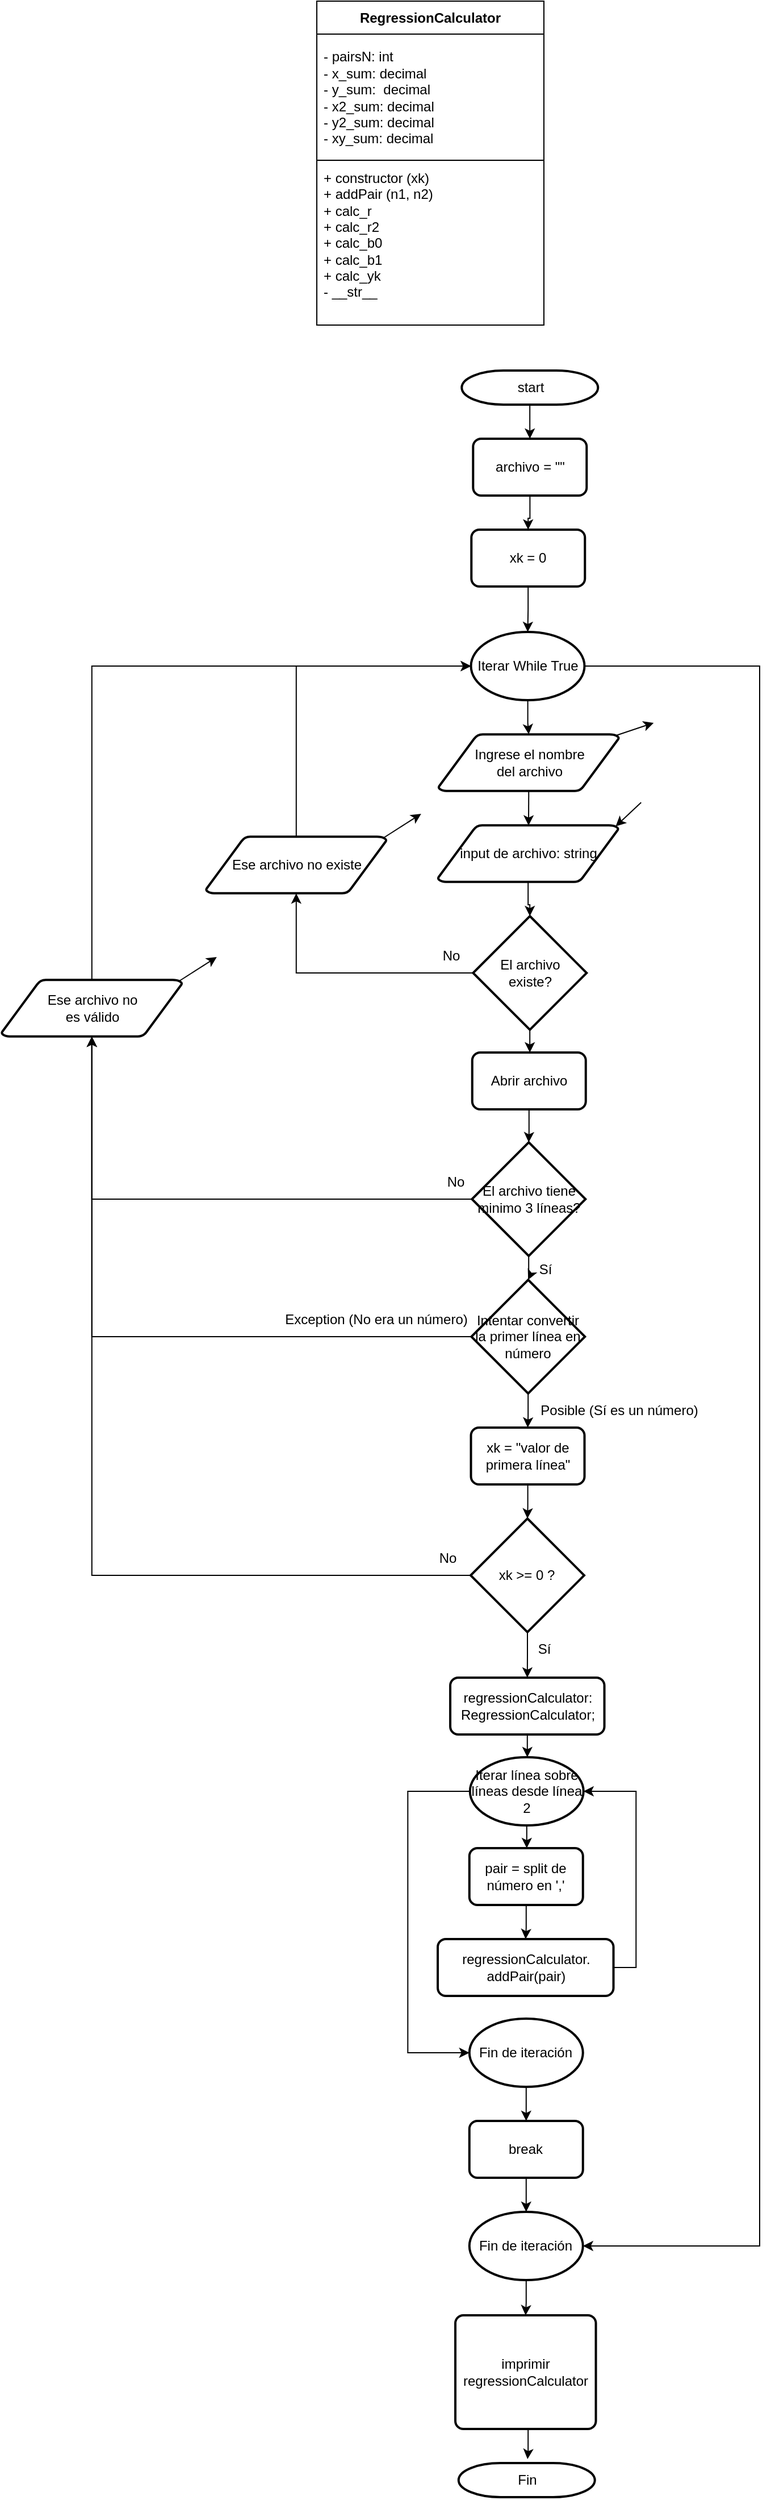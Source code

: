 <mxfile version="23.1.5" type="device">
  <diagram id="6a731a19-8d31-9384-78a2-239565b7b9f0" name="Page-1">
    <mxGraphModel dx="1298" dy="2380" grid="1" gridSize="10" guides="1" tooltips="1" connect="1" arrows="1" fold="1" page="1" pageScale="1" pageWidth="1169" pageHeight="827" background="none" math="0" shadow="0">
      <root>
        <mxCell id="0" />
        <mxCell id="1" parent="0" />
        <mxCell id="apGgGuScn9nJ9U6TqMUw-43" style="edgeStyle=orthogonalEdgeStyle;rounded=0;orthogonalLoop=1;jettySize=auto;html=1;entryX=0.5;entryY=0;entryDx=0;entryDy=0;" edge="1" parent="1" source="2" target="apGgGuScn9nJ9U6TqMUw-42">
          <mxGeometry relative="1" as="geometry" />
        </mxCell>
        <mxCell id="2" value="start" style="shape=mxgraph.flowchart.terminator;strokeWidth=2;gradientColor=none;gradientDirection=north;fontStyle=0;html=1;" parent="1" vertex="1">
          <mxGeometry x="627.64" y="-330" width="120" height="30" as="geometry" />
        </mxCell>
        <mxCell id="6aOQOSMeuXDyIqVFKzbu-55" style="rounded=0;orthogonalLoop=1;jettySize=auto;html=1;exitX=0.985;exitY=0.02;exitDx=0;exitDy=0;exitPerimeter=0;" parent="1" source="3" edge="1">
          <mxGeometry relative="1" as="geometry">
            <mxPoint x="796.64" y="-20" as="targetPoint" />
          </mxGeometry>
        </mxCell>
        <mxCell id="3" value="Ingrese el nombre&lt;br&gt;del archivo" style="shape=mxgraph.flowchart.data;strokeWidth=2;gradientColor=none;gradientDirection=north;fontStyle=0;html=1;" parent="1" vertex="1">
          <mxGeometry x="607.14" y="-10" width="159" height="50" as="geometry" />
        </mxCell>
        <mxCell id="6aOQOSMeuXDyIqVFKzbu-58" style="edgeStyle=orthogonalEdgeStyle;rounded=0;orthogonalLoop=1;jettySize=auto;html=1;exitX=0.5;exitY=1;exitDx=0;exitDy=0;exitPerimeter=0;entryX=0.595;entryY=0.006;entryDx=0;entryDy=0;entryPerimeter=0;" parent="1" source="3" edge="1">
          <mxGeometry relative="1" as="geometry">
            <mxPoint x="686.495" y="70.3" as="targetPoint" />
          </mxGeometry>
        </mxCell>
        <mxCell id="6aOQOSMeuXDyIqVFKzbu-62" style="edgeStyle=orthogonalEdgeStyle;rounded=0;orthogonalLoop=1;jettySize=auto;html=1;exitX=0;exitY=0.5;exitDx=0;exitDy=0;exitPerimeter=0;entryX=0.5;entryY=1;entryDx=0;entryDy=0;entryPerimeter=0;" parent="1" source="6aOQOSMeuXDyIqVFKzbu-60" target="6aOQOSMeuXDyIqVFKzbu-66" edge="1">
          <mxGeometry relative="1" as="geometry">
            <Array as="points">
              <mxPoint x="481.64" y="200" />
            </Array>
          </mxGeometry>
        </mxCell>
        <mxCell id="apGgGuScn9nJ9U6TqMUw-15" style="edgeStyle=orthogonalEdgeStyle;rounded=0;orthogonalLoop=1;jettySize=auto;html=1;entryX=0.5;entryY=0;entryDx=0;entryDy=0;" edge="1" parent="1" source="6aOQOSMeuXDyIqVFKzbu-60" target="apGgGuScn9nJ9U6TqMUw-14">
          <mxGeometry relative="1" as="geometry" />
        </mxCell>
        <mxCell id="6aOQOSMeuXDyIqVFKzbu-60" value="El archivo&lt;br&gt;existe?" style="strokeWidth=2;html=1;shape=mxgraph.flowchart.decision;whiteSpace=wrap;" parent="1" vertex="1">
          <mxGeometry x="637.64" y="150" width="100" height="100" as="geometry" />
        </mxCell>
        <mxCell id="6aOQOSMeuXDyIqVFKzbu-63" value="No" style="text;html=1;align=center;verticalAlign=middle;resizable=0;points=[];autosize=1;strokeColor=none;fillColor=none;" parent="1" vertex="1">
          <mxGeometry x="597.64" y="170" width="40" height="30" as="geometry" />
        </mxCell>
        <mxCell id="6aOQOSMeuXDyIqVFKzbu-65" style="rounded=0;orthogonalLoop=1;jettySize=auto;html=1;exitX=0.985;exitY=0.02;exitDx=0;exitDy=0;exitPerimeter=0;" parent="1" source="6aOQOSMeuXDyIqVFKzbu-66" edge="1">
          <mxGeometry relative="1" as="geometry">
            <mxPoint x="591.89" y="60" as="targetPoint" />
          </mxGeometry>
        </mxCell>
        <mxCell id="6aOQOSMeuXDyIqVFKzbu-66" value="Ese archivo no existe" style="shape=mxgraph.flowchart.data;strokeWidth=2;gradientColor=none;gradientDirection=north;fontStyle=0;html=1;" parent="1" vertex="1">
          <mxGeometry x="402.39" y="80" width="159" height="50" as="geometry" />
        </mxCell>
        <mxCell id="6aOQOSMeuXDyIqVFKzbu-67" style="edgeStyle=orthogonalEdgeStyle;rounded=0;orthogonalLoop=1;jettySize=auto;html=1;entryX=0;entryY=0.5;entryDx=0;entryDy=0;entryPerimeter=0;" parent="1" source="6aOQOSMeuXDyIqVFKzbu-66" target="apGgGuScn9nJ9U6TqMUw-52" edge="1">
          <mxGeometry relative="1" as="geometry">
            <Array as="points">
              <mxPoint x="482" y="-70" />
            </Array>
          </mxGeometry>
        </mxCell>
        <mxCell id="apGgGuScn9nJ9U6TqMUw-21" style="edgeStyle=orthogonalEdgeStyle;rounded=0;orthogonalLoop=1;jettySize=auto;html=1;entryX=0.5;entryY=0;entryDx=0;entryDy=0;" edge="1" parent="1" source="6aOQOSMeuXDyIqVFKzbu-72" target="apGgGuScn9nJ9U6TqMUw-20">
          <mxGeometry relative="1" as="geometry" />
        </mxCell>
        <mxCell id="6aOQOSMeuXDyIqVFKzbu-72" value="Iterar línea sobre líneas desde línea 2" style="strokeWidth=2;html=1;shape=mxgraph.flowchart.start_1;whiteSpace=wrap;" parent="1" vertex="1">
          <mxGeometry x="634.88" y="890" width="100" height="60" as="geometry" />
        </mxCell>
        <mxCell id="6aOQOSMeuXDyIqVFKzbu-80" value="Fin" style="shape=mxgraph.flowchart.terminator;strokeWidth=2;gradientColor=none;gradientDirection=north;fontStyle=0;html=1;" parent="1" vertex="1">
          <mxGeometry x="624.87" y="1511" width="120" height="30" as="geometry" />
        </mxCell>
        <mxCell id="apGgGuScn9nJ9U6TqMUw-29" style="edgeStyle=orthogonalEdgeStyle;rounded=0;orthogonalLoop=1;jettySize=auto;html=1;entryX=0.5;entryY=0;entryDx=0;entryDy=0;" edge="1" parent="1" source="apGgGuScn9nJ9U6TqMUw-57" target="xUnp9wt1SdXseQnLMGA2-91">
          <mxGeometry relative="1" as="geometry">
            <mxPoint x="685.39" y="1297" as="targetPoint" />
          </mxGeometry>
        </mxCell>
        <mxCell id="6aOQOSMeuXDyIqVFKzbu-122" value="Fin de iteración" style="strokeWidth=2;html=1;shape=mxgraph.flowchart.start_1;whiteSpace=wrap;" parent="1" vertex="1">
          <mxGeometry x="634.38" y="1120" width="100" height="60" as="geometry" />
        </mxCell>
        <mxCell id="xUnp9wt1SdXseQnLMGA2-10" value="" style="group" parent="1" vertex="1" connectable="0">
          <mxGeometry x="500" y="-650" width="200" height="360" as="geometry" />
        </mxCell>
        <mxCell id="xUnp9wt1SdXseQnLMGA2-9" value="+ constructor (xk)&lt;br&gt;+ addPair (n1, n2)&lt;br&gt;+ calc_r&lt;br&gt;+ calc_r2&lt;br&gt;&lt;div&gt;+ calc_b0&lt;/div&gt;&lt;div&gt;+ calc_b1&lt;/div&gt;&lt;div&gt;+ calc_yk&lt;/div&gt;&lt;div&gt;- __str__&lt;/div&gt;&lt;div&gt;&lt;br&gt;&lt;/div&gt;" style="text;html=1;strokeColor=default;fillColor=none;align=left;verticalAlign=middle;spacingLeft=4;spacingRight=4;overflow=hidden;rotatable=0;points=[[0,0.5],[1,0.5]];portConstraint=eastwest;whiteSpace=wrap;" parent="xUnp9wt1SdXseQnLMGA2-10" vertex="1">
          <mxGeometry y="135.06" width="200" height="144.94" as="geometry" />
        </mxCell>
        <mxCell id="xUnp9wt1SdXseQnLMGA2-3" value="RegressionCalculator" style="swimlane;fontStyle=1;align=center;verticalAlign=middle;childLayout=stackLayout;horizontal=1;startSize=29;horizontalStack=0;resizeParent=1;resizeParentMax=0;resizeLast=0;collapsible=0;marginBottom=0;html=1;whiteSpace=wrap;" parent="xUnp9wt1SdXseQnLMGA2-10" vertex="1">
          <mxGeometry y="-4.94" width="200" height="140" as="geometry" />
        </mxCell>
        <mxCell id="xUnp9wt1SdXseQnLMGA2-5" value="- pairsN: int&lt;br&gt;- x_sum: decimal&lt;br&gt;- y_sum:&amp;nbsp; decimal&lt;br&gt;- x2_sum: decimal&lt;br&gt;- y2_sum: decimal&lt;br&gt;- xy_sum: decimal" style="text;html=1;strokeColor=none;fillColor=none;align=left;verticalAlign=middle;spacingLeft=4;spacingRight=4;overflow=hidden;rotatable=0;points=[[0,0.5],[1,0.5]];portConstraint=eastwest;whiteSpace=wrap;" parent="xUnp9wt1SdXseQnLMGA2-3" vertex="1">
          <mxGeometry y="29" width="200" height="111" as="geometry" />
        </mxCell>
        <mxCell id="xUnp9wt1SdXseQnLMGA2-15" style="rounded=0;orthogonalLoop=1;jettySize=auto;html=1;exitX=0.985;exitY=0.02;exitDx=0;exitDy=0;exitPerimeter=0;endArrow=none;endFill=0;startArrow=classic;startFill=1;" parent="1" source="xUnp9wt1SdXseQnLMGA2-16" edge="1">
          <mxGeometry relative="1" as="geometry">
            <mxPoint x="785.64" y="50" as="targetPoint" />
          </mxGeometry>
        </mxCell>
        <mxCell id="xUnp9wt1SdXseQnLMGA2-16" value="input de archivo: string" style="shape=mxgraph.flowchart.data;strokeWidth=2;gradientColor=none;gradientDirection=north;fontStyle=0;html=1;" parent="1" vertex="1">
          <mxGeometry x="606.64" y="70" width="159" height="50" as="geometry" />
        </mxCell>
        <mxCell id="xUnp9wt1SdXseQnLMGA2-25" style="edgeStyle=orthogonalEdgeStyle;rounded=0;orthogonalLoop=1;jettySize=auto;html=1;entryX=0.5;entryY=0;entryDx=0;entryDy=0;entryPerimeter=0;" parent="1" source="xUnp9wt1SdXseQnLMGA2-16" target="6aOQOSMeuXDyIqVFKzbu-60" edge="1">
          <mxGeometry relative="1" as="geometry">
            <mxPoint x="686.9" y="150" as="targetPoint" />
          </mxGeometry>
        </mxCell>
        <mxCell id="xUnp9wt1SdXseQnLMGA2-46" value="regressionCalculator: RegressionCalculator;" style="rounded=1;whiteSpace=wrap;html=1;absoluteArcSize=1;arcSize=14;strokeWidth=2;" parent="1" vertex="1">
          <mxGeometry x="617.52" y="820" width="135.75" height="50" as="geometry" />
        </mxCell>
        <mxCell id="xUnp9wt1SdXseQnLMGA2-91" value="imprimir regressionCalculator" style="rounded=1;whiteSpace=wrap;html=1;absoluteArcSize=1;arcSize=14;strokeWidth=2;" parent="1" vertex="1">
          <mxGeometry x="622.01" y="1381" width="123.76" height="100" as="geometry" />
        </mxCell>
        <mxCell id="xUnp9wt1SdXseQnLMGA2-94" style="edgeStyle=orthogonalEdgeStyle;rounded=0;orthogonalLoop=1;jettySize=auto;html=1;entryX=0.506;entryY=-0.117;entryDx=0;entryDy=0;entryPerimeter=0;" parent="1" source="xUnp9wt1SdXseQnLMGA2-91" target="6aOQOSMeuXDyIqVFKzbu-80" edge="1">
          <mxGeometry relative="1" as="geometry">
            <Array as="points">
              <mxPoint x="686.11" y="1501" />
              <mxPoint x="686.11" y="1501" />
            </Array>
          </mxGeometry>
        </mxCell>
        <mxCell id="apGgGuScn9nJ9U6TqMUw-3" value="xk &amp;gt;= 0 ?" style="strokeWidth=2;html=1;shape=mxgraph.flowchart.decision;whiteSpace=wrap;" vertex="1" parent="1">
          <mxGeometry x="635.49" y="680" width="100" height="100" as="geometry" />
        </mxCell>
        <mxCell id="apGgGuScn9nJ9U6TqMUw-4" value="No" style="text;html=1;align=center;verticalAlign=middle;resizable=0;points=[];autosize=1;strokeColor=none;fillColor=none;" vertex="1" parent="1">
          <mxGeometry x="595.49" y="700" width="40" height="30" as="geometry" />
        </mxCell>
        <mxCell id="apGgGuScn9nJ9U6TqMUw-7" value="Sí" style="text;html=1;align=center;verticalAlign=middle;resizable=0;points=[];autosize=1;strokeColor=none;fillColor=none;" vertex="1" parent="1">
          <mxGeometry x="685" y="780" width="30" height="30" as="geometry" />
        </mxCell>
        <mxCell id="apGgGuScn9nJ9U6TqMUw-11" style="edgeStyle=orthogonalEdgeStyle;rounded=0;orthogonalLoop=1;jettySize=auto;html=1;entryX=0.5;entryY=1;entryDx=0;entryDy=0;entryPerimeter=0;" edge="1" parent="1" source="apGgGuScn9nJ9U6TqMUw-3" target="apGgGuScn9nJ9U6TqMUw-36">
          <mxGeometry relative="1" as="geometry">
            <mxPoint x="-140.5" y="256" as="targetPoint" />
          </mxGeometry>
        </mxCell>
        <mxCell id="apGgGuScn9nJ9U6TqMUw-14" value="Abrir archivo" style="rounded=1;whiteSpace=wrap;html=1;absoluteArcSize=1;arcSize=14;strokeWidth=2;" vertex="1" parent="1">
          <mxGeometry x="636.88" y="270" width="100" height="50" as="geometry" />
        </mxCell>
        <mxCell id="apGgGuScn9nJ9U6TqMUw-17" style="edgeStyle=orthogonalEdgeStyle;rounded=0;orthogonalLoop=1;jettySize=auto;html=1;entryX=0.5;entryY=0;entryDx=0;entryDy=0;" edge="1" parent="1" source="apGgGuScn9nJ9U6TqMUw-3" target="xUnp9wt1SdXseQnLMGA2-46">
          <mxGeometry relative="1" as="geometry">
            <mxPoint x="685.24" y="810" as="targetPoint" />
          </mxGeometry>
        </mxCell>
        <mxCell id="apGgGuScn9nJ9U6TqMUw-24" style="edgeStyle=orthogonalEdgeStyle;rounded=0;orthogonalLoop=1;jettySize=auto;html=1;entryX=0.5;entryY=0;entryDx=0;entryDy=0;" edge="1" parent="1" source="apGgGuScn9nJ9U6TqMUw-20" target="apGgGuScn9nJ9U6TqMUw-26">
          <mxGeometry relative="1" as="geometry">
            <mxPoint x="683.89" y="1040" as="targetPoint" />
          </mxGeometry>
        </mxCell>
        <mxCell id="apGgGuScn9nJ9U6TqMUw-20" value="pair = split de número en &#39;,&#39;" style="rounded=1;whiteSpace=wrap;html=1;absoluteArcSize=1;arcSize=14;strokeWidth=2;" vertex="1" parent="1">
          <mxGeometry x="634.38" y="970" width="100" height="50" as="geometry" />
        </mxCell>
        <mxCell id="apGgGuScn9nJ9U6TqMUw-26" value="regressionCalculator.&lt;br&gt;addPair(pair)" style="rounded=1;whiteSpace=wrap;html=1;absoluteArcSize=1;arcSize=14;strokeWidth=2;" vertex="1" parent="1">
          <mxGeometry x="606.52" y="1050" width="154.75" height="50" as="geometry" />
        </mxCell>
        <mxCell id="apGgGuScn9nJ9U6TqMUw-27" style="edgeStyle=orthogonalEdgeStyle;rounded=0;orthogonalLoop=1;jettySize=auto;html=1;entryX=1;entryY=0.5;entryDx=0;entryDy=0;entryPerimeter=0;" edge="1" parent="1" source="apGgGuScn9nJ9U6TqMUw-26" target="6aOQOSMeuXDyIqVFKzbu-72">
          <mxGeometry relative="1" as="geometry">
            <Array as="points">
              <mxPoint x="781.14" y="1075" />
              <mxPoint x="781.14" y="920" />
            </Array>
          </mxGeometry>
        </mxCell>
        <mxCell id="apGgGuScn9nJ9U6TqMUw-28" style="edgeStyle=orthogonalEdgeStyle;rounded=0;orthogonalLoop=1;jettySize=auto;html=1;entryX=0;entryY=0.5;entryDx=0;entryDy=0;entryPerimeter=0;" edge="1" parent="1" source="6aOQOSMeuXDyIqVFKzbu-72" target="6aOQOSMeuXDyIqVFKzbu-122">
          <mxGeometry relative="1" as="geometry">
            <Array as="points">
              <mxPoint x="580.14" y="920" />
              <mxPoint x="580.14" y="1150" />
            </Array>
          </mxGeometry>
        </mxCell>
        <mxCell id="apGgGuScn9nJ9U6TqMUw-30" value="El archivo tiene minimo 3 líneas?" style="strokeWidth=2;html=1;shape=mxgraph.flowchart.decision;whiteSpace=wrap;" vertex="1" parent="1">
          <mxGeometry x="636.64" y="349" width="100" height="100" as="geometry" />
        </mxCell>
        <mxCell id="apGgGuScn9nJ9U6TqMUw-31" style="edgeStyle=orthogonalEdgeStyle;rounded=0;orthogonalLoop=1;jettySize=auto;html=1;entryX=0.5;entryY=0;entryDx=0;entryDy=0;entryPerimeter=0;" edge="1" parent="1" source="apGgGuScn9nJ9U6TqMUw-14" target="apGgGuScn9nJ9U6TqMUw-30">
          <mxGeometry relative="1" as="geometry" />
        </mxCell>
        <mxCell id="apGgGuScn9nJ9U6TqMUw-32" style="edgeStyle=orthogonalEdgeStyle;rounded=0;orthogonalLoop=1;jettySize=auto;html=1;entryX=0.5;entryY=0;entryDx=0;entryDy=0;entryPerimeter=0;" edge="1" parent="1" source="apGgGuScn9nJ9U6TqMUw-30" target="apGgGuScn9nJ9U6TqMUw-47">
          <mxGeometry relative="1" as="geometry">
            <mxPoint x="686.88" y="476" as="targetPoint" />
          </mxGeometry>
        </mxCell>
        <mxCell id="apGgGuScn9nJ9U6TqMUw-33" value="Sí" style="text;html=1;align=center;verticalAlign=middle;resizable=0;points=[];autosize=1;strokeColor=none;fillColor=none;" vertex="1" parent="1">
          <mxGeometry x="686.39" y="446" width="30" height="30" as="geometry" />
        </mxCell>
        <mxCell id="apGgGuScn9nJ9U6TqMUw-34" value="No" style="text;html=1;align=center;verticalAlign=middle;resizable=0;points=[];autosize=1;strokeColor=none;fillColor=none;" vertex="1" parent="1">
          <mxGeometry x="601.63" y="369" width="40" height="30" as="geometry" />
        </mxCell>
        <mxCell id="apGgGuScn9nJ9U6TqMUw-35" style="rounded=0;orthogonalLoop=1;jettySize=auto;html=1;exitX=0.985;exitY=0.02;exitDx=0;exitDy=0;exitPerimeter=0;" edge="1" parent="1" source="apGgGuScn9nJ9U6TqMUw-36">
          <mxGeometry relative="1" as="geometry">
            <mxPoint x="411.89" y="186" as="targetPoint" />
          </mxGeometry>
        </mxCell>
        <mxCell id="apGgGuScn9nJ9U6TqMUw-36" value="Ese archivo no&lt;br&gt;es válido" style="shape=mxgraph.flowchart.data;strokeWidth=2;gradientColor=none;gradientDirection=north;fontStyle=0;html=1;" vertex="1" parent="1">
          <mxGeometry x="222.39" y="206" width="159" height="50" as="geometry" />
        </mxCell>
        <mxCell id="apGgGuScn9nJ9U6TqMUw-37" style="edgeStyle=orthogonalEdgeStyle;rounded=0;orthogonalLoop=1;jettySize=auto;html=1;entryX=0.5;entryY=1;entryDx=0;entryDy=0;entryPerimeter=0;" edge="1" parent="1" source="apGgGuScn9nJ9U6TqMUw-30" target="apGgGuScn9nJ9U6TqMUw-36">
          <mxGeometry relative="1" as="geometry" />
        </mxCell>
        <mxCell id="apGgGuScn9nJ9U6TqMUw-38" style="edgeStyle=orthogonalEdgeStyle;rounded=0;orthogonalLoop=1;jettySize=auto;html=1;entryX=0;entryY=0.5;entryDx=0;entryDy=0;entryPerimeter=0;" edge="1" parent="1" source="apGgGuScn9nJ9U6TqMUw-36" target="apGgGuScn9nJ9U6TqMUw-52">
          <mxGeometry relative="1" as="geometry">
            <Array as="points">
              <mxPoint x="302" y="-70" />
            </Array>
          </mxGeometry>
        </mxCell>
        <mxCell id="apGgGuScn9nJ9U6TqMUw-39" style="edgeStyle=orthogonalEdgeStyle;rounded=0;orthogonalLoop=1;jettySize=auto;html=1;entryX=0.5;entryY=0;entryDx=0;entryDy=0;entryPerimeter=0;" edge="1" parent="1" source="xUnp9wt1SdXseQnLMGA2-46" target="6aOQOSMeuXDyIqVFKzbu-72">
          <mxGeometry relative="1" as="geometry" />
        </mxCell>
        <mxCell id="apGgGuScn9nJ9U6TqMUw-45" style="edgeStyle=orthogonalEdgeStyle;rounded=0;orthogonalLoop=1;jettySize=auto;html=1;entryX=0.5;entryY=0;entryDx=0;entryDy=0;" edge="1" parent="1" source="apGgGuScn9nJ9U6TqMUw-42" target="apGgGuScn9nJ9U6TqMUw-44">
          <mxGeometry relative="1" as="geometry" />
        </mxCell>
        <mxCell id="apGgGuScn9nJ9U6TqMUw-42" value="archivo = &quot;&quot;" style="rounded=1;whiteSpace=wrap;html=1;absoluteArcSize=1;arcSize=14;strokeWidth=2;" vertex="1" parent="1">
          <mxGeometry x="637.65" y="-270" width="100" height="50" as="geometry" />
        </mxCell>
        <mxCell id="apGgGuScn9nJ9U6TqMUw-44" value="xk = 0" style="rounded=1;whiteSpace=wrap;html=1;absoluteArcSize=1;arcSize=14;strokeWidth=2;" vertex="1" parent="1">
          <mxGeometry x="636.14" y="-190" width="100" height="50" as="geometry" />
        </mxCell>
        <mxCell id="apGgGuScn9nJ9U6TqMUw-47" value="Intentar convertir la primer línea en número" style="strokeWidth=2;html=1;shape=mxgraph.flowchart.decision;whiteSpace=wrap;" vertex="1" parent="1">
          <mxGeometry x="636.14" y="470" width="100" height="100" as="geometry" />
        </mxCell>
        <mxCell id="apGgGuScn9nJ9U6TqMUw-48" style="edgeStyle=orthogonalEdgeStyle;rounded=0;orthogonalLoop=1;jettySize=auto;html=1;entryX=0.5;entryY=0;entryDx=0;entryDy=0;entryPerimeter=0;" edge="1" parent="1" source="apGgGuScn9nJ9U6TqMUw-55" target="apGgGuScn9nJ9U6TqMUw-3">
          <mxGeometry relative="1" as="geometry" />
        </mxCell>
        <mxCell id="apGgGuScn9nJ9U6TqMUw-49" value="Posible (Sí es un número)" style="text;html=1;align=center;verticalAlign=middle;resizable=0;points=[];autosize=1;strokeColor=none;fillColor=none;" vertex="1" parent="1">
          <mxGeometry x="686.39" y="570" width="160" height="30" as="geometry" />
        </mxCell>
        <mxCell id="apGgGuScn9nJ9U6TqMUw-50" value="Exception (No era un número)" style="text;html=1;align=center;verticalAlign=middle;resizable=0;points=[];autosize=1;strokeColor=none;fillColor=none;" vertex="1" parent="1">
          <mxGeometry x="461.63" y="490" width="180" height="30" as="geometry" />
        </mxCell>
        <mxCell id="apGgGuScn9nJ9U6TqMUw-51" style="edgeStyle=orthogonalEdgeStyle;rounded=0;orthogonalLoop=1;jettySize=auto;html=1;entryX=0.5;entryY=1;entryDx=0;entryDy=0;entryPerimeter=0;" edge="1" parent="1" source="apGgGuScn9nJ9U6TqMUw-47" target="apGgGuScn9nJ9U6TqMUw-36">
          <mxGeometry relative="1" as="geometry" />
        </mxCell>
        <mxCell id="apGgGuScn9nJ9U6TqMUw-52" value="Iterar While True" style="strokeWidth=2;html=1;shape=mxgraph.flowchart.start_1;whiteSpace=wrap;" vertex="1" parent="1">
          <mxGeometry x="635.76" y="-100" width="100" height="60" as="geometry" />
        </mxCell>
        <mxCell id="apGgGuScn9nJ9U6TqMUw-53" style="edgeStyle=orthogonalEdgeStyle;rounded=0;orthogonalLoop=1;jettySize=auto;html=1;entryX=0.5;entryY=0;entryDx=0;entryDy=0;entryPerimeter=0;" edge="1" parent="1" source="apGgGuScn9nJ9U6TqMUw-44" target="apGgGuScn9nJ9U6TqMUw-52">
          <mxGeometry relative="1" as="geometry" />
        </mxCell>
        <mxCell id="apGgGuScn9nJ9U6TqMUw-54" style="edgeStyle=orthogonalEdgeStyle;rounded=0;orthogonalLoop=1;jettySize=auto;html=1;entryX=0.5;entryY=0;entryDx=0;entryDy=0;entryPerimeter=0;" edge="1" parent="1" source="apGgGuScn9nJ9U6TqMUw-52" target="3">
          <mxGeometry relative="1" as="geometry" />
        </mxCell>
        <mxCell id="apGgGuScn9nJ9U6TqMUw-56" value="" style="edgeStyle=orthogonalEdgeStyle;rounded=0;orthogonalLoop=1;jettySize=auto;html=1;entryX=0.5;entryY=0;entryDx=0;entryDy=0;entryPerimeter=0;" edge="1" parent="1" source="apGgGuScn9nJ9U6TqMUw-47" target="apGgGuScn9nJ9U6TqMUw-55">
          <mxGeometry relative="1" as="geometry">
            <mxPoint x="686" y="570" as="sourcePoint" />
            <mxPoint x="685" y="680" as="targetPoint" />
          </mxGeometry>
        </mxCell>
        <mxCell id="apGgGuScn9nJ9U6TqMUw-55" value="xk = &quot;valor de primera línea&quot;" style="rounded=1;whiteSpace=wrap;html=1;absoluteArcSize=1;arcSize=14;strokeWidth=2;" vertex="1" parent="1">
          <mxGeometry x="635.76" y="600" width="100" height="50" as="geometry" />
        </mxCell>
        <mxCell id="apGgGuScn9nJ9U6TqMUw-58" value="" style="edgeStyle=orthogonalEdgeStyle;rounded=0;orthogonalLoop=1;jettySize=auto;html=1;entryX=0.5;entryY=0;entryDx=0;entryDy=0;" edge="1" parent="1" source="apGgGuScn9nJ9U6TqMUw-60" target="apGgGuScn9nJ9U6TqMUw-57">
          <mxGeometry relative="1" as="geometry">
            <mxPoint x="684" y="1180" as="sourcePoint" />
            <mxPoint x="684" y="1300" as="targetPoint" />
          </mxGeometry>
        </mxCell>
        <mxCell id="apGgGuScn9nJ9U6TqMUw-57" value="Fin de iteración" style="strokeWidth=2;html=1;shape=mxgraph.flowchart.start_1;whiteSpace=wrap;" vertex="1" parent="1">
          <mxGeometry x="634.38" y="1290" width="100" height="60" as="geometry" />
        </mxCell>
        <mxCell id="apGgGuScn9nJ9U6TqMUw-59" style="edgeStyle=orthogonalEdgeStyle;rounded=0;orthogonalLoop=1;jettySize=auto;html=1;entryX=1;entryY=0.5;entryDx=0;entryDy=0;entryPerimeter=0;" edge="1" parent="1" source="apGgGuScn9nJ9U6TqMUw-52" target="apGgGuScn9nJ9U6TqMUw-57">
          <mxGeometry relative="1" as="geometry">
            <Array as="points">
              <mxPoint x="890" y="-70" />
              <mxPoint x="890" y="1320" />
            </Array>
          </mxGeometry>
        </mxCell>
        <mxCell id="apGgGuScn9nJ9U6TqMUw-61" value="" style="edgeStyle=orthogonalEdgeStyle;rounded=0;orthogonalLoop=1;jettySize=auto;html=1;entryX=0.5;entryY=0;entryDx=0;entryDy=0;" edge="1" parent="1" source="6aOQOSMeuXDyIqVFKzbu-122" target="apGgGuScn9nJ9U6TqMUw-60">
          <mxGeometry relative="1" as="geometry">
            <mxPoint x="684" y="1180" as="sourcePoint" />
            <mxPoint x="684" y="1290" as="targetPoint" />
          </mxGeometry>
        </mxCell>
        <mxCell id="apGgGuScn9nJ9U6TqMUw-60" value="break" style="rounded=1;whiteSpace=wrap;html=1;absoluteArcSize=1;arcSize=14;strokeWidth=2;" vertex="1" parent="1">
          <mxGeometry x="634.38" y="1210" width="100" height="50" as="geometry" />
        </mxCell>
      </root>
    </mxGraphModel>
  </diagram>
</mxfile>
